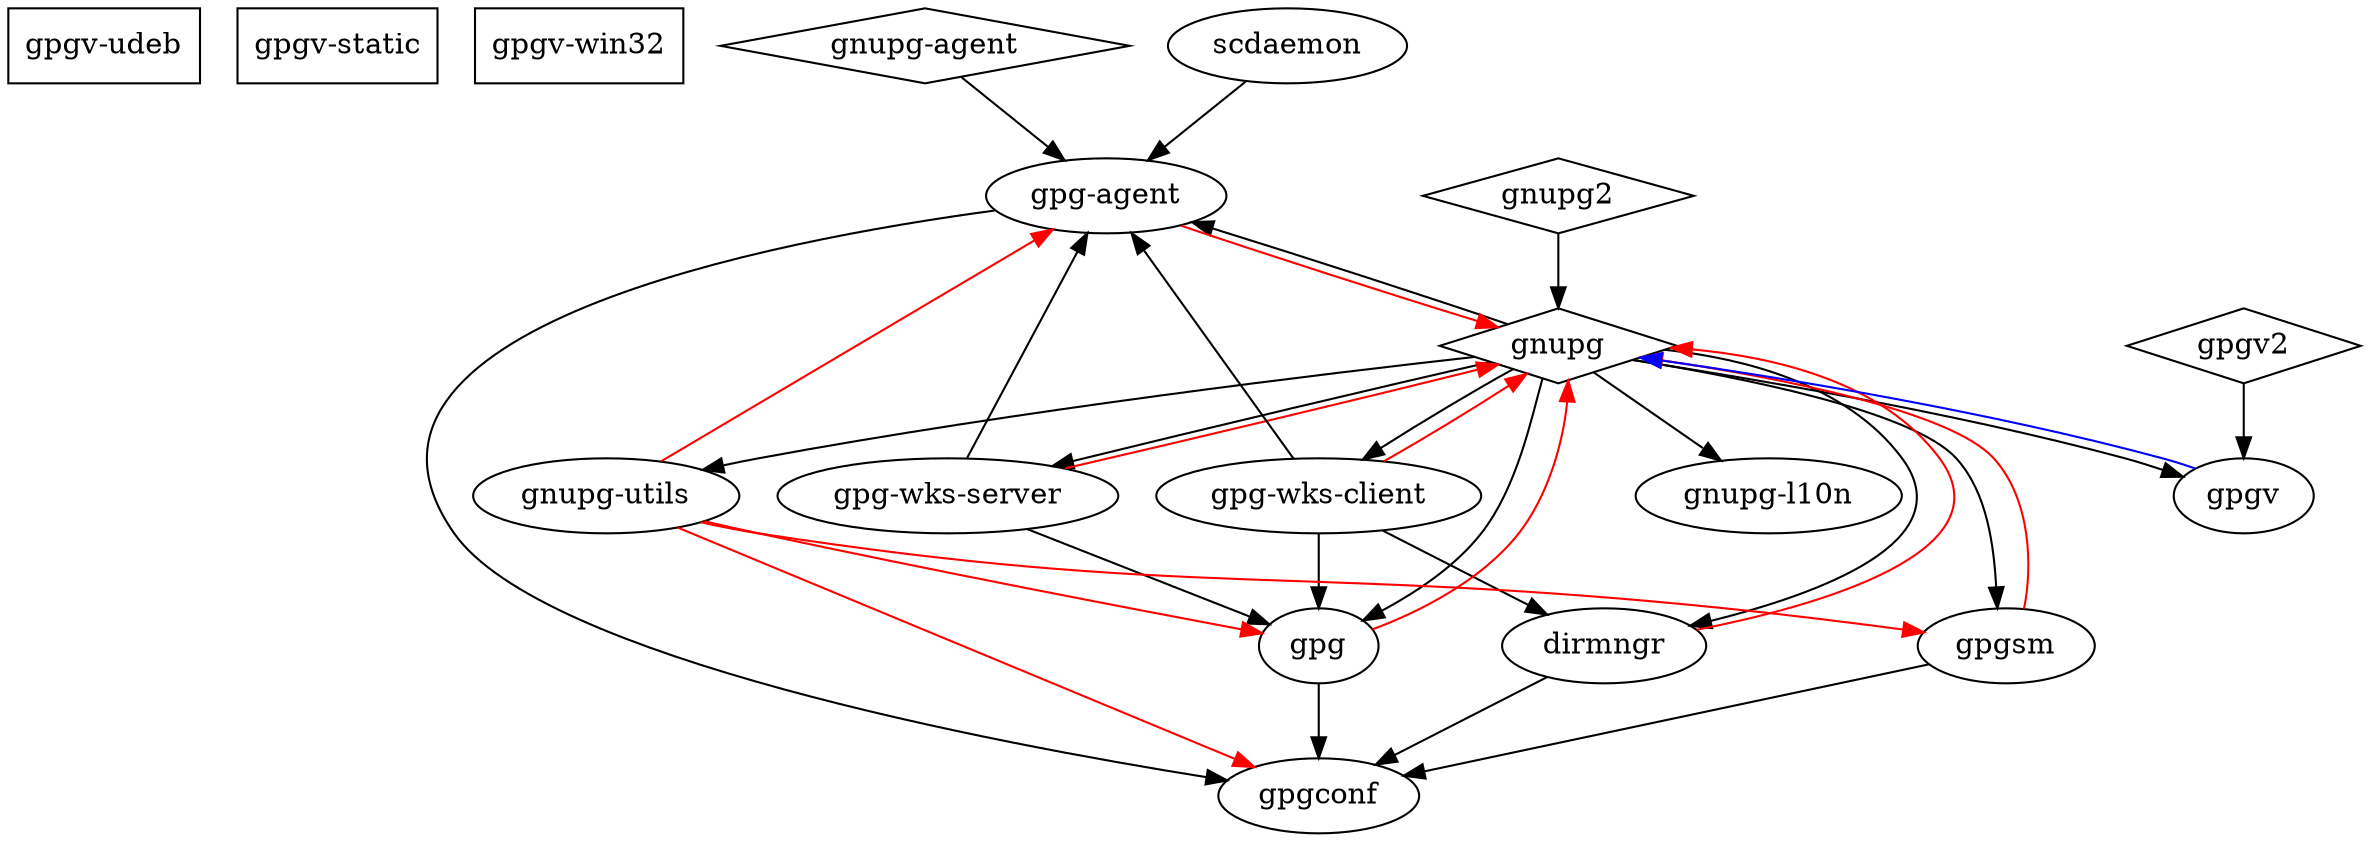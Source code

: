 #!/usr/bin/dot

# interrelationships between binary packages produced by gnupg2 source
# package:

# it would be good to graph the external dependencies as well.

digraph gnupg2 {
        # odd-duck packages:
        node [shape=box];
        gpgv_udeb [label="gpgv-udeb"];
        gpgv_static [label="gpgv-static"];
        gpgv_win32 [label="gpgv-win32"];

        # meta-packages, transitional packages:
        node [shape=diamond];
        gnupg_agent [label="gnupg-agent"];
        gnupg;
        gnupg2;
        gpgv2;
        

        node [shape=ellipse];
        gpg_agent [label="gpg-agent"];
        gpg_wks_server [label="gpg-wks-server"];
        gpg_wks_client [label="gpg-wks-client"];
        gnupg_l10n [label="gnupg-l10n"];
        gnupg_utils [label="gnupg-utils"];
        
        
        # depends:
        edge [color=black];
        gnupg_agent -> gpg_agent;
        gpg_agent -> gpgconf;
        gpg_wks_server -> gpg;
        gpg_wks_server -> gpg_agent;
        gpg_wks_client -> gpg;
        gpg_wks_client -> gpg_agent;
        gpg_wks_client -> dirmngr;
        scdaemon -> gpg_agent;
        gpgsm -> gpgconf;
        gpg -> gpgconf;
        gnupg -> dirmngr;
        gnupg -> gnupg_l10n;
        gnupg -> gnupg_utils;
        gnupg -> gpg;
        gnupg -> gpg_agent;
        gnupg -> gpg_wks_client;
        gnupg -> gpg_wks_server;
        gnupg -> gpgsm;
        gnupg -> gpgv;
        gnupg2 -> gnupg;
        gpgv2 -> gpgv;
        dirmngr -> gpgconf;
        

        # recommends:
        edge [color=red];
        gpg_agent -> gnupg;
        gpg_wks_server -> gnupg;
        gpg_wks_client -> gnupg;
        gpgsm -> gnupg;
        gpg -> gnupg;
        dirmngr -> gnupg;
        gnupg_utils -> gpg;
        gnupg_utils -> gpg_agent;
        gnupg_utils -> gpgconf;
        gnupg_utils -> gpgsm;
        
        # suggests:
        edge [color=blue];
        gpgv -> gnupg;
}
